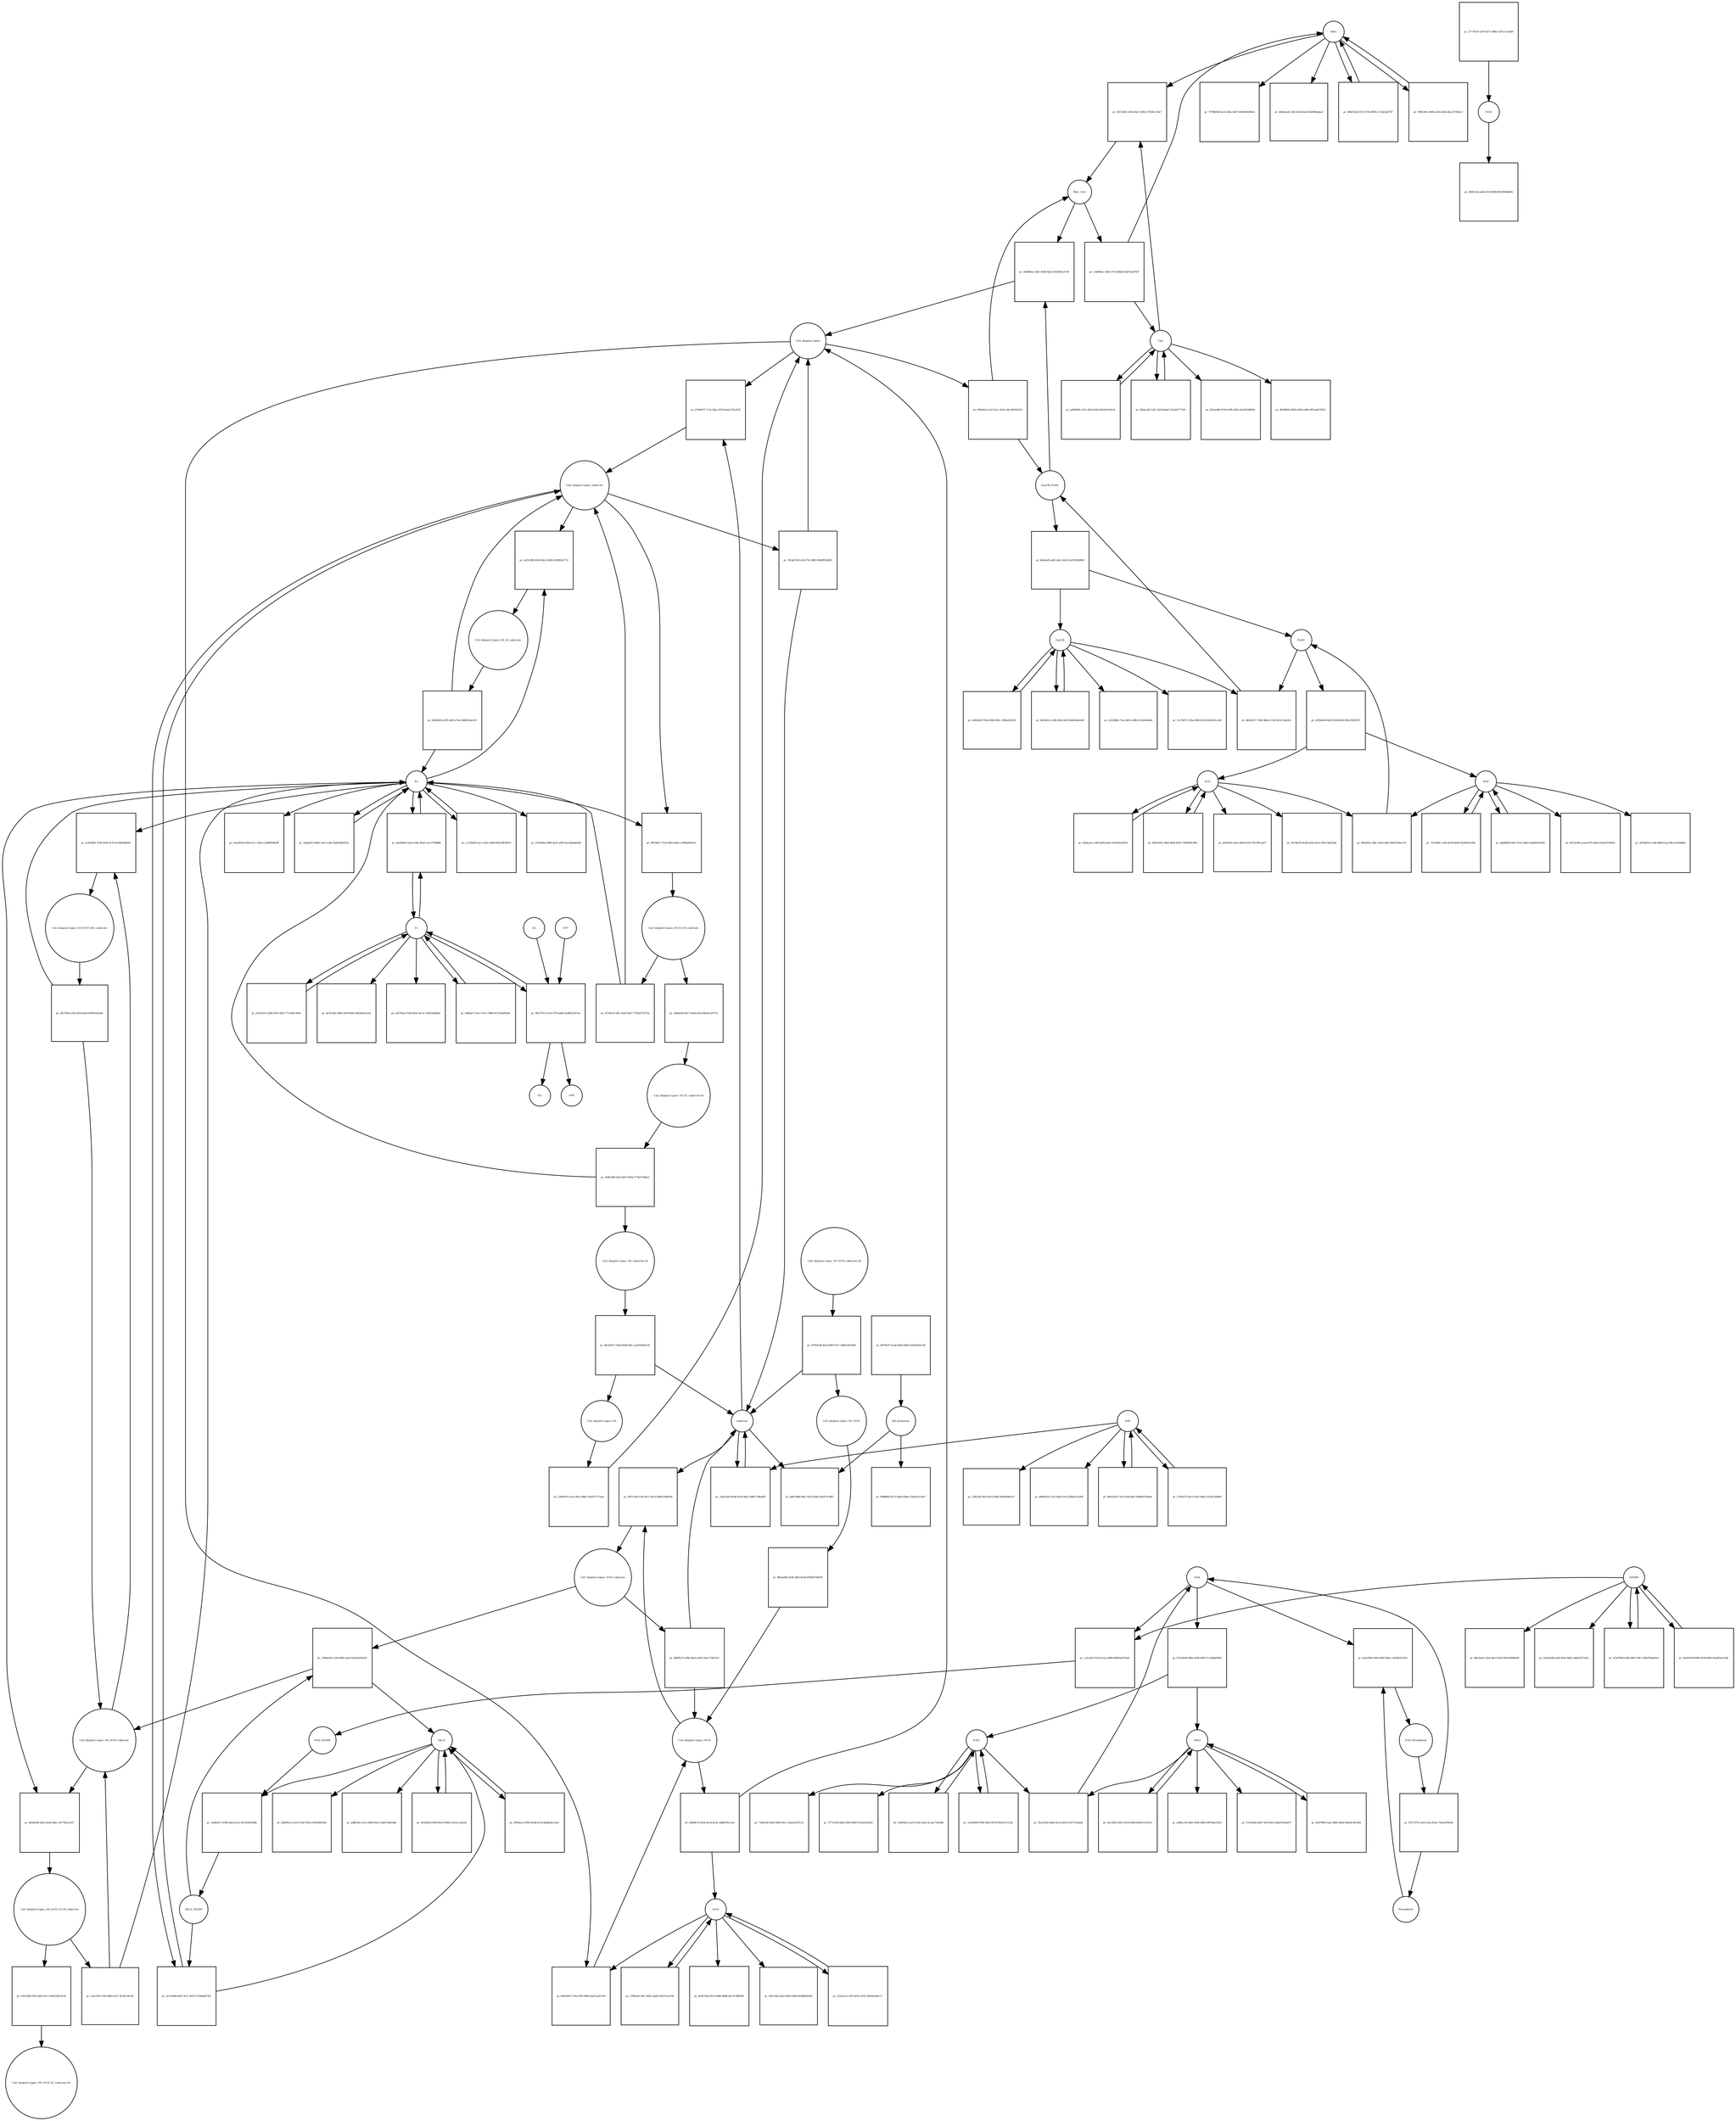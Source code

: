 strict digraph  {
Rbx1 [annotation="", bipartite=0, cls=macromolecule, fontsize=4, label=Rbx1, shape=circle];
"pr_65f15658-3430-46e1-9296-57f209c7e9e7" [annotation="", bipartite=1, cls=process, fontsize=4, label="pr_65f15658-3430-46e1-9296-57f209c7e9e7", shape=square];
Cul2 [annotation="", bipartite=0, cls=macromolecule, fontsize=4, label=Cul2, shape=circle];
Rbx1_Cul2 [annotation="", bipartite=0, cls=complex, fontsize=4, label=Rbx1_Cul2, shape=circle];
"Cul2 ubiquitin ligase_N8_Orf10_substrate" [annotation="", bipartite=0, cls=complex, fontsize=4, label="Cul2 ubiquitin ligase_N8_Orf10_substrate", shape=circle];
"pr_ec8358d2-7036-4100-9c70-6c346260b401" [annotation="", bipartite=1, cls=process, fontsize=4, label="pr_ec8358d2-7036-4100-9c70-6c346260b401", shape=square];
E2 [annotation="", bipartite=0, cls=macromolecule, fontsize=4, label=E2, shape=circle];
"Cul2 ubiquitin ligase_N8_Orf10_0E2_substrate" [annotation="", bipartite=0, cls=complex, fontsize=4, label="Cul2 ubiquitin ligase_N8_Orf10_0E2_substrate", shape=circle];
"Cul2 ubiquitin ligase_substrate" [annotation="", bipartite=0, cls=complex, fontsize=4, label="Cul2 ubiquitin ligase_substrate", shape=circle];
"pr_a433c98f-0306-46a2-8494-fe929f0e2710" [annotation="", bipartite=1, cls=process, fontsize=4, label="pr_a433c98f-0306-46a2-8494-fe929f0e2710", shape=square];
"Cul2 ubiquitin ligase_N8_E2_substrate" [annotation="", bipartite=0, cls=complex, fontsize=4, label="Cul2 ubiquitin ligase_N8_E2_substrate", shape=circle];
"Cul2 ubiquitin ligase_Orf10" [annotation="", bipartite=0, cls=complex, fontsize=4, label="Cul2 ubiquitin ligase_Orf10", shape=circle];
"pr_4fd7ca0d-1cf6-4e11-bb13-6f8d318db384" [annotation="", bipartite=1, cls=process, fontsize=4, label="pr_4fd7ca0d-1cf6-4e11-bb13-6f8d318db384", shape=square];
substrate [annotation="", bipartite=0, cls=macromolecule, fontsize=4, label=substrate, shape=circle];
"Cul2 ubiquitin ligase_Orf10_substrate" [annotation="", bipartite=0, cls=complex, fontsize=4, label="Cul2 ubiquitin ligase_Orf10_substrate", shape=circle];
"pr_3340ae00-c20d-40f6-aade-620a52d19018" [annotation="", bipartite=1, cls=process, fontsize=4, label="pr_3340ae00-c20d-40f6-aade-620a52d19018", shape=square];
Ubc12_NEDD8 [annotation="", bipartite=0, cls=complex, fontsize=4, label=Ubc12_NEDD8, shape=circle];
Ubc12 [annotation="", bipartite=0, cls=macromolecule, fontsize=4, label=Ubc12, shape=circle];
"pr_d7446037-7c5e-4bac-8183-ba6c27bcd23f" [annotation="", bipartite=1, cls=process, fontsize=4, label="pr_d7446037-7c5e-4bac-8183-ba6c27bcd23f", shape=square];
"Cul2 ubiquitin ligase" [annotation="", bipartite=0, cls=complex, fontsize=4, label="Cul2 ubiquitin ligase", shape=circle];
"pr_5ec7640d-e857-4ca7-8c91-f72dabdd73fa" [annotation="", bipartite=1, cls=process, fontsize=4, label="pr_5ec7640d-e857-4ca7-8c91-f72dabdd73fa", shape=square];
EloB [annotation="", bipartite=0, cls=macromolecule, fontsize=4, label=EloB, shape=circle];
"pr_9ffad93a-3b4c-43a4-a8b3-8502790ec474" [annotation="", bipartite=1, cls=process, fontsize=4, label="pr_9ffad93a-3b4c-43a4-a8b3-8502790ec474", shape=square];
EloC [annotation="", bipartite=0, cls=macromolecule, fontsize=4, label=EloC, shape=circle];
EloBC [annotation="", bipartite=0, cls=complex, fontsize=4, label=EloBC, shape=circle];
"pr_d8450227-7b40-4bbd-a724-2fe5c35afd1b" [annotation="", bipartite=1, cls=process, fontsize=4, label="pr_d8450227-7b40-4bbd-a724-2fe5c35afd1b", shape=square];
Zyg11B [annotation="", bipartite=0, cls=macromolecule, fontsize=4, label=Zyg11B, shape=circle];
Zyg11B_EloBC [annotation="", bipartite=0, cls=complex, fontsize=4, label=Zyg11B_EloBC, shape=circle];
"pr_de696b5c-bdf2-45d0-8ba5-d316565a3739" [annotation="", bipartite=1, cls=process, fontsize=4, label="pr_de696b5c-bdf2-45d0-8ba5-d316565a3739", shape=square];
NAE1 [annotation="", bipartite=0, cls=macromolecule, fontsize=4, label=NAE1, shape=circle];
"pr_91a2553d-ab66-45c6-af62-fc817072a8a8" [annotation="", bipartite=1, cls=process, fontsize=4, label="pr_91a2553d-ab66-45c6-af62-fc817072a8a8", shape=square];
UBA3 [annotation="", bipartite=0, cls=macromolecule, fontsize=4, label=UBA3, shape=circle];
NAE [annotation="", bipartite=0, cls=complex, fontsize=4, label=NAE, shape=circle];
"pr_ba2e294f-5481-46f4-985a-ca95db7e321b" [annotation="", bipartite=1, cls=process, fontsize=4, label="pr_ba2e294f-5481-46f4-985a-ca95db7e321b", shape=square];
Pevonedistat [annotation="", bipartite=0, cls="simple chemical", fontsize=4, label=Pevonedistat, shape=circle];
NAE_Pevonedistat [annotation="", bipartite=0, cls=complex, fontsize=4, label=NAE_Pevonedistat, shape=circle];
NEDD8 [annotation="", bipartite=0, cls=macromolecule, fontsize=4, label=NEDD8, shape=circle];
"pr_cc6ca0cf-6129-4cea-bd96-d6885dc07bdd" [annotation="", bipartite=1, cls=process, fontsize=4, label="pr_cc6ca0cf-6129-4cea-bd96-d6885dc07bdd", shape=square];
NAE_NEDD8 [annotation="", bipartite=0, cls=complex, fontsize=4, label=NAE_NEDD8, shape=circle];
"pr_b6fe9593-730a-47bf-90b6-faa012a87c09" [annotation="", bipartite=1, cls=process, fontsize=4, label="pr_b6fe9593-730a-47bf-90b6-faa012a87c09", shape=square];
Orf10 [annotation="", bipartite=0, cls=macromolecule, fontsize=4, label=Orf10, shape=circle];
"pr_5a883c97-659b-4da2-b251-85315eb61b9b" [annotation="", bipartite=1, cls=process, fontsize=4, label="pr_5a883c97-659b-4da2-b251-85315eb61b9b", shape=square];
"26S-proteasom" [annotation="", bipartite=0, cls=complex, fontsize=4, label="26S-proteasom", shape=circle];
"pr_b9888fb5-fb73-4aa8-85be-a706c9a1c8e2" [annotation="", bipartite=1, cls=process, fontsize=4, label="pr_b9888fb5-fb73-4aa8-85be-a706c9a1c8e2", shape=square];
CSN5 [annotation="", bipartite=0, cls=complex, fontsize=4, label=CSN5, shape=circle];
"pr_d469c2a4-abe6-455f-8806-8fcd00bdbf0e" [annotation="", bipartite=1, cls=process, fontsize=4, label="pr_d469c2a4-abe6-455f-8806-8fcd00bdbf0e", shape=square];
"pr_92edcdb9-6763-439f-a09a-64a30038838c" [annotation="", bipartite=1, cls=process, fontsize=4, label="pr_92edcdb9-6763-439f-a09a-64a30038838c", shape=square];
"pr_d6396665-8829-4938-ad90-965cbab79022" [annotation="", bipartite=1, cls=process, fontsize=4, label="pr_d6396665-8829-4938-ad90-965cbab79022", shape=square];
DUB [annotation="", bipartite=0, cls=macromolecule, fontsize=4, label=DUB, shape=circle];
"pr_25ff22af-9faf-4a70-8588-adf4f8981e37" [annotation="", bipartite=1, cls=process, fontsize=4, label="pr_25ff22af-9faf-4a70-8588-adf4f8981e37", shape=square];
"pr_d966fa32-c235-44af-b7ee-f2f8e5c2e260" [annotation="", bipartite=1, cls=process, fontsize=4, label="pr_d966fa32-c235-44af-b7ee-f2f8e5c2e260", shape=square];
E1 [annotation="", bipartite=0, cls=macromolecule, fontsize=4, label=E1, shape=circle];
"pr_da7fc482-3b68-4594-bb0e-df026dcdcaa9" [annotation="", bipartite=1, cls=process, fontsize=4, label="pr_da7fc482-3b68-4594-bb0e-df026dcdcaa9", shape=square];
"pr_a4576dca-f1b9-4e6a-8e7a-c2f625e6bd2d" [annotation="", bipartite=1, cls=process, fontsize=4, label="pr_a4576dca-f1b9-4e6a-8e7a-c2f625e6bd2d", shape=square];
"pr_f318204e-6890-4a5e-a950-0ac64dab63d9" [annotation="", bipartite=1, cls=process, fontsize=4, label="pr_f318204e-6890-4a5e-a950-0ac64dab63d9", shape=square];
"pr_1ea261b0-d204-47cc-941b-e1b89959859f" [annotation="", bipartite=1, cls=process, fontsize=4, label="pr_1ea261b0-d204-47cc-941b-e1b89959859f", shape=square];
"pr_8472e300-acab-437f-ab95-023a0373083e" [annotation="", bipartite=1, cls=process, fontsize=4, label="pr_8472e300-acab-437f-ab95-023a0373083e", shape=square];
"pr_6d7b8293-c34d-4989-b1ad-99c2c5658484" [annotation="", bipartite=1, cls=process, fontsize=4, label="pr_6d7b8293-c34d-4989-b1ad-99c2c5658484", shape=square];
"pr_af20819a-afea-4664-b218-70f37ffc2e07" [annotation="", bipartite=1, cls=process, fontsize=4, label="pr_af20819a-afea-4664-b218-70f37ffc2e07", shape=square];
"pr_5013ba59-8cd9-4e05-b3c2-95f1c544324d" [annotation="", bipartite=1, cls=process, fontsize=4, label="pr_5013ba59-8cd9-4e05-b3c2-95f1c544324d", shape=square];
"pr_738dc26f-df28-4068-9e1c-30a5a52d7c22" [annotation="", bipartite=1, cls=process, fontsize=4, label="pr_738dc26f-df28-4068-9e1c-30a5a52d7c22", shape=square];
"pr_37721e36-6bd1-4583-b8f9-0516a02e5bf1" [annotation="", bipartite=1, cls=process, fontsize=4, label="pr_37721e36-6bd1-4583-b8f9-0516a02e5bf1", shape=square];
"pr_dfdcba45-23e4-48c5-81e0-94015688ab9f" [annotation="", bipartite=1, cls=process, fontsize=4, label="pr_dfdcba45-23e4-48c5-81e0-94015688ab9f", shape=square];
"pr_b59ea6db-ea9f-458e-88b2-c4deef527aa9" [annotation="", bipartite=1, cls=process, fontsize=4, label="pr_b59ea6db-ea9f-458e-88b2-c4deef527aa9", shape=square];
"pr_bed572d2-95cd-449e-8666-4417e768b09f" [annotation="", bipartite=1, cls=process, fontsize=4, label="pr_bed572d2-95cd-449e-8666-4417e768b09f", shape=square];
"pr_542c3a43-9aef-4f65-b39b-0ed68f2f43f8" [annotation="", bipartite=1, cls=process, fontsize=4, label="pr_542c3a43-9aef-4f65-b39b-0ed68f2f43f8", shape=square];
"pr_7679b058-8ac4-42be-b007-b9e092d180e6" [annotation="", bipartite=1, cls=process, fontsize=4, label="pr_7679b058-8ac4-42be-b007-b9e092d180e6", shape=square];
"pr_d64eb2a9-c2df-41b4-8eef-6b200f8adeaf" [annotation="", bipartite=1, cls=process, fontsize=4, label="pr_d64eb2a9-c2df-41b4-8eef-6b200f8adeaf", shape=square];
"pr_a68b1154-ed0e-4685-88fd-3087fedc9224" [annotation="", bipartite=1, cls=process, fontsize=4, label="pr_a68b1154-ed0e-4685-88fd-3087fedc9224", shape=square];
"pr_57e39a40-a097-41f9-b61a-9bb5505a6d7f" [annotation="", bipartite=1, cls=process, fontsize=4, label="pr_57e39a40-a097-41f9-b61a-9bb5505a6d7f", shape=square];
"pr_d58945e2-a319-47a6-97be-e1f9e6fb0180" [annotation="", bipartite=1, cls=process, fontsize=4, label="pr_d58945e2-a319-47a6-97be-e1f9e6fb0180", shape=square];
"pr_adbf53b1-55ce-4083-8dce-d3b672b8cdb6" [annotation="", bipartite=1, cls=process, fontsize=4, label="pr_adbf53b1-55ce-4083-8dce-d3b672b8cdb6", shape=square];
"pr_e522d8be-71ee-4f61-a98b-231efefef64a" [annotation="", bipartite=1, cls=process, fontsize=4, label="pr_e522d8be-71ee-4f61-a98b-231efefef64a", shape=square];
"pr_13c78d75-21ba-4f68-9e2b-56e0f361ca8f" [annotation="", bipartite=1, cls=process, fontsize=4, label="pr_13c78d75-21ba-4f68-9e2b-56e0f361ca8f", shape=square];
"pr_bd67a8b8-d6fc-42f2-9189-a382f73cdf67" [annotation="", bipartite=1, cls=process, fontsize=4, label="pr_bd67a8b8-d6fc-42f2-9189-a382f73cdf67", shape=square];
"Cul2 ubiquitin ligase_N8_Orf10_E2-Ub_substrate" [annotation="", bipartite=0, cls=complex, fontsize=4, label="Cul2 ubiquitin ligase_N8_Orf10_E2-Ub_substrate", shape=circle];
"pr_c5ac5f3f-119a-4802-b1f7-3f23fa7dc52f" [annotation="", bipartite=1, cls=process, fontsize=4, label="pr_c5ac5f3f-119a-4802-b1f7-3f23fa7dc52f", shape=square];
"Cul2 ubiquitin ligase_N8_E2-Ub_substrate" [annotation="", bipartite=0, cls=complex, fontsize=4, label="Cul2 ubiquitin ligase_N8_E2-Ub_substrate", shape=circle];
"pr_63766a7f-effc-4a30-9a67-7782a07b373e" [annotation="", bipartite=1, cls=process, fontsize=4, label="pr_63766a7f-effc-4a30-9a67-7782a07b373e", shape=square];
"pr_1adc43a8-bd38-453b-9eb2-5d8e776ba469" [annotation="", bipartite=1, cls=process, fontsize=4, label="pr_1adc43a8-bd38-453b-9eb2-5d8e776ba469", shape=square];
"pr_13d694ec-3d64-47cb-b8dd-b1a67ea07037" [annotation="", bipartite=1, cls=process, fontsize=4, label="pr_13d694ec-3d64-47cb-b8dd-b1a67ea07037", shape=square];
"pr_dfe7f69e-e5ff-4256-bae6-6f39f5a6ef9e" [annotation="", bipartite=1, cls=process, fontsize=4, label="pr_dfe7f69e-e5ff-4256-bae6-6f39f5a6ef9e", shape=square];
"pr_90d2d634-e0f3-4a83-a74e-0480fc4bcd15" [annotation="", bipartite=1, cls=process, fontsize=4, label="pr_90d2d634-e0f3-4a83-a74e-0480fc4bcd15", shape=square];
"Cul2 ubiquitin ligase_N8_E2_substrate-Ub" [annotation="", bipartite=0, cls=complex, fontsize=4, label="Cul2 ubiquitin ligase_N8_E2_substrate-Ub", shape=circle];
"pr_29461df0-b1f6-4d27-8934-177fb3749dc5" [annotation="", bipartite=1, cls=process, fontsize=4, label="pr_29461df0-b1f6-4d27-8934-177fb3749dc5", shape=square];
"Cul2 ubiquitin ligase_N8_substrate-Ub" [annotation="", bipartite=0, cls=complex, fontsize=4, label="Cul2 ubiquitin ligase_N8_substrate-Ub", shape=circle];
"pr_69fedf1a-e1a5-42cc-b63c-ddc040582105" [annotation="", bipartite=1, cls=process, fontsize=4, label="pr_69fedf1a-e1a5-42cc-b63c-ddc040582105", shape=square];
"Cul2 ubiquitin ligase_N8" [annotation="", bipartite=0, cls=complex, fontsize=4, label="Cul2 ubiquitin ligase_N8", shape=circle];
"pr_234b2476-aa1e-481a-98d2-2043577c7aad" [annotation="", bipartite=1, cls=process, fontsize=4, label="pr_234b2476-aa1e-481a-98d2-2043577c7aad", shape=square];
"pr_6f4b4e76-821b-4ce8-bc3f-cdd4d79ecc62" [annotation="", bipartite=1, cls=process, fontsize=4, label="pr_6f4b4e76-821b-4ce8-bc3f-cdd4d79ecc62", shape=square];
"Cul2 ubiquitin ligase_N8_Orf10" [annotation="", bipartite=0, cls=complex, fontsize=4, label="Cul2 ubiquitin ligase_N8_Orf10", shape=circle];
"pr_866ee84b-263b-4f85-be58-09382d760d7b" [annotation="", bipartite=1, cls=process, fontsize=4, label="pr_866ee84b-263b-4f85-be58-09382d760d7b", shape=square];
"pr_0db94272-efb6-4bed-ad93-24ee719632a9" [annotation="", bipartite=1, cls=process, fontsize=4, label="pr_0db94272-efb6-4bed-ad93-24ee719632a9", shape=square];
"Cul2 ubiquitin ligase_N8_Orf10_substrate-Ub" [annotation="", bipartite=0, cls=complex, fontsize=4, label="Cul2 ubiquitin ligase_N8_Orf10_substrate-Ub", shape=circle];
"pr_87052e36-85cd-4ff9-9317-5989c20f1d69" [annotation="", bipartite=1, cls=process, fontsize=4, label="pr_87052e36-85cd-4ff9-9317-5989c20f1d69", shape=square];
"pr_391de749-fcd4-479c-8865-f84d09f3a853" [annotation="", bipartite=1, cls=process, fontsize=4, label="pr_391de749-fcd4-479c-8865-f84d09f3a853", shape=square];
"pr_6bcb3473-7ba8-458b-bf5c-aa2d70e45c30" [annotation="", bipartite=1, cls=process, fontsize=4, label="pr_6bcb3473-7ba8-458b-bf5c-aa2d70e45c30", shape=square];
"pr_a5f9e600-0de9-4298-b828-d5fa74920767" [annotation="", bipartite=1, cls=process, fontsize=4, label="pr_a5f9e600-0de9-4298-b828-d5fa74920767", shape=square];
"pr_bfde4eff-ed45-4dc1-bb14-6a1941968f40" [annotation="", bipartite=1, cls=process, fontsize=4, label="pr_bfde4eff-ed45-4dc1-bb14-6a1941968f40", shape=square];
"pr_97eb30a8-984e-4568-800f-1ccab86e0fb2" [annotation="", bipartite=1, cls=process, fontsize=4, label="pr_97eb30a8-984e-4568-800f-1ccab86e0fb2", shape=square];
"pr_f2973376-ce54-41aa-8c6e-758aa5f9402f" [annotation="", bipartite=1, cls=process, fontsize=4, label="pr_f2973376-ce54-41aa-8c6e-758aa5f9402f", shape=square];
"pr_d67051f7-bca6-4da9-b69f-5e9b1d02e138" [annotation="", bipartite=1, cls=process, fontsize=4, label="pr_d67051f7-bca6-4da9-b69f-5e9b1d02e138", shape=square];
"pr_2777d579-1b70-4571-886a-52f7ce7aa6f9" [annotation="", bipartite=1, cls=process, fontsize=4, label="pr_2777d579-1b70-4571-886a-52f7ce7aa6f9", shape=square];
"pr_adf30b0b-143c-42b9-b5b0-f8a50c816e1b" [annotation="", bipartite=1, cls=process, fontsize=4, label="pr_adf30b0b-143c-42b9-b5b0-f8a50c816e1b", shape=square];
"pr_f60e2d1d-731f-4c68-b8e5-68962d76da0a" [annotation="", bipartite=1, cls=process, fontsize=4, label="pr_f60e2d1d-731f-4c68-b8e5-68962d76da0a", shape=square];
"pr_0496ae73-fec7-42c1-9844-9271b5665d9c" [annotation="", bipartite=1, cls=process, fontsize=4, label="pr_0496ae73-fec7-42c1-9844-9271b5665d9c", shape=square];
"pr_1bba4013-6461-4ea7-a39e-9ad19d0e01fa" [annotation="", bipartite=1, cls=process, fontsize=4, label="pr_1bba4013-6461-4ea7-a39e-9ad19d0e01fa", shape=square];
"pr_75154fd1-ce6d-4c04-b6d8-02260e5fa39e" [annotation="", bipartite=1, cls=process, fontsize=4, label="pr_75154fd1-ce6d-4c04-b6d8-02260e5fa39e", shape=square];
"pr_926ba1ac-a5f9-4ef8-ba2d-7a9c901e4b74" [annotation="", bipartite=1, cls=process, fontsize=4, label="pr_926ba1ac-a5f9-4ef8-ba2d-7a9c901e4b74", shape=square];
"pr_35d02b22-aa02-423e-ba02-bc2ea71de6b6" [annotation="", bipartite=1, cls=process, fontsize=4, label="pr_35d02b22-aa02-423e-ba02-bc2ea71de6b6", shape=square];
"pr_b7e87066-638e-4bb7-98c1-89a979da02ee" [annotation="", bipartite=1, cls=process, fontsize=4, label="pr_b7e87066-638e-4bb7-98c1-89a979da02ee", shape=square];
"pr_22a25ce2-c4f7-4521-a970-3bd5dcb63c17" [annotation="", bipartite=1, cls=process, fontsize=4, label="pr_22a25ce2-c4f7-4521-a970-3bd5dcb63c17", shape=square];
"pr_000d7ad5-6153-4743-8934-2c7ad33af787" [annotation="", bipartite=1, cls=process, fontsize=4, label="pr_000d7ad5-6153-4743-8934-2c7ad33af787", shape=square];
"pr_b5d7960f-1da2-4681-846d-06e62c40c903" [annotation="", bipartite=1, cls=process, fontsize=4, label="pr_b5d7960f-1da2-4681-846d-06e62c40c903", shape=square];
"pr_6022b5e9-0693-4e19-9609-a33e2c1eb33a" [annotation="", bipartite=1, cls=process, fontsize=4, label="pr_6022b5e9-0693-4e19-9609-a33e2c1eb33a", shape=square];
"pr_e0405d2f-78a9-4580-983c-cf8faaf5d019" [annotation="", bipartite=1, cls=process, fontsize=4, label="pr_e0405d2f-78a9-4580-983c-cf8faaf5d019", shape=square];
"pr_80dacdd2-53e7-4a5d-bebd-125a46777291" [annotation="", bipartite=1, cls=process, fontsize=4, label="pr_80dacdd2-53e7-4a5d-bebd-125a46777291", shape=square];
"pr_5785ef72-b3c5-4a42-9dfe-5313fc20b408" [annotation="", bipartite=1, cls=process, fontsize=4, label="pr_5785ef72-b3c5-4a42-9dfe-5313fc20b408", shape=square];
"pr_a2c93233-1b98-497e-9052-77ccfb41409c" [annotation="", bipartite=1, cls=process, fontsize=4, label="pr_a2c93233-1b98-497e-9052-77ccfb41409c", shape=square];
"pr_c111bd28-2ecc-43a1-b489-f58318836870" [annotation="", bipartite=1, cls=process, fontsize=4, label="pr_c111bd28-2ecc-43a1-b489-f58318836870", shape=square];
"pr_abdb8d0f-9a07-421e-9bad-a4d260c818f2" [annotation="", bipartite=1, cls=process, fontsize=4, label="pr_abdb8d0f-9a07-421e-9bad-a4d260c818f2", shape=square];
"pr_d0d7e650-3602-4006-8433-7993690139fc" [annotation="", bipartite=1, cls=process, fontsize=4, label="pr_d0d7e650-3602-4006-8433-7993690139fc", shape=square];
"pr_118a9894-9594-4d30-b97b-f5b3d731135a" [annotation="", bipartite=1, cls=process, fontsize=4, label="pr_118a9894-9594-4d30-b97b-f5b3d731135a", shape=square];
"pr_26541858-9995-4f36-8d86-9ca8016a12da" [annotation="", bipartite=1, cls=process, fontsize=4, label="pr_26541858-9995-4f36-8d86-9ca8016a12da", shape=square];
"pr_e708aafe-f0fc-4681-a6a8-a261f7e2e554" [annotation="", bipartite=1, cls=process, fontsize=4, label="pr_e708aafe-f0fc-4681-a6a8-a261f7e2e554", shape=square];
"pr_099fc89c-4680-423b-b244-dfec2579e6c3" [annotation="", bipartite=1, cls=process, fontsize=4, label="pr_099fc89c-4680-423b-b244-dfec2579e6c3", shape=square];
"pr_bfc1d93f-2635-42e9-828b-d904c1a591e5" [annotation="", bipartite=1, cls=process, fontsize=4, label="pr_bfc1d93f-2635-42e9-828b-d904c1a591e5", shape=square];
"pr_6940aeca-f992-4e9d-bc53-8badb26c19a1" [annotation="", bipartite=1, cls=process, fontsize=4, label="pr_6940aeca-f992-4e9d-bc53-8badb26c19a1", shape=square];
"pr_9af2845c-a394-45ba-b42f-66df3ede645f" [annotation="", bipartite=1, cls=process, fontsize=4, label="pr_9af2845c-a394-45ba-b42f-66df3ede645f", shape=square];
"pr_06127012-91e5-47f9-ab6b-6a4f852207ae" [annotation="", bipartite=1, cls=process, fontsize=4, label="pr_06127012-91e5-47f9-ab6b-6a4f852207ae", shape=square];
Ub [annotation="", bipartite=0, cls="simple chemical", fontsize=4, label=Ub, shape=circle];
ATP [annotation="", bipartite=0, cls="simple chemical", fontsize=4, label=ATP, shape=circle];
AMP [annotation="", bipartite=0, cls="simple chemical", fontsize=4, label=AMP, shape=circle];
PPi [annotation="", bipartite=0, cls="simple chemical", fontsize=4, label=PPi, shape=circle];
"pr_adc004e9-2aa6-434e-9b3d-cace77f9d8f6" [annotation="", bipartite=1, cls=process, fontsize=4, label="pr_adc004e9-2aa6-434e-9b3d-cace77f9d8f6", shape=square];
"pr_deb42ef4-0b2e-42e0-b4bc-24c75bcac027" [annotation="", bipartite=1, cls=process, fontsize=4, label="pr_deb42ef4-0b2e-42e0-b4bc-24c75bcac027", shape=square];
"pr_9f01b9e7-37a5-4002-8e81-a79b8a90d1e5" [annotation="", bipartite=1, cls=process, fontsize=4, label="pr_9f01b9e7-37a5-4002-8e81-a79b8a90d1e5", shape=square];
"pr_20fdaa9f-b917-4394-afc8-04b32ca9715c" [annotation="", bipartite=1, cls=process, fontsize=4, label="pr_20fdaa9f-b917-4394-afc8-04b32ca9715c", shape=square];
"pr_035e3d42-fd1f-4a9e-b2c1-00d723bc47a4" [annotation="", bipartite=1, cls=process, fontsize=4, label="pr_035e3d42-fd1f-4a9e-b2c1-00d723bc47a4", shape=square];
"Cul2 ubiquitin ligase_N8_Orf10_E2_substrate-Ub" [annotation="", bipartite=0, cls=complex, fontsize=4, label="Cul2 ubiquitin ligase_N8_Orf10_E2_substrate-Ub", shape=circle];
Rbx1 -> "pr_65f15658-3430-46e1-9296-57f209c7e9e7"  [annotation="", interaction_type=consumption];
Rbx1 -> "pr_7679b058-8ac4-42be-b007-b9e092d180e6"  [annotation="", interaction_type=consumption];
Rbx1 -> "pr_d64eb2a9-c2df-41b4-8eef-6b200f8adeaf"  [annotation="", interaction_type=consumption];
Rbx1 -> "pr_000d7ad5-6153-4743-8934-2c7ad33af787"  [annotation="", interaction_type=consumption];
Rbx1 -> "pr_099fc89c-4680-423b-b244-dfec2579e6c3"  [annotation="", interaction_type=consumption];
"pr_65f15658-3430-46e1-9296-57f209c7e9e7" -> Rbx1_Cul2  [annotation="", interaction_type=production];
Cul2 -> "pr_65f15658-3430-46e1-9296-57f209c7e9e7"  [annotation="", interaction_type=consumption];
Cul2 -> "pr_92edcdb9-6763-439f-a09a-64a30038838c"  [annotation="", interaction_type=consumption];
Cul2 -> "pr_d6396665-8829-4938-ad90-965cbab79022"  [annotation="", interaction_type=consumption];
Cul2 -> "pr_adf30b0b-143c-42b9-b5b0-f8a50c816e1b"  [annotation="", interaction_type=consumption];
Cul2 -> "pr_80dacdd2-53e7-4a5d-bebd-125a46777291"  [annotation="", interaction_type=consumption];
Rbx1_Cul2 -> "pr_de696b5c-bdf2-45d0-8ba5-d316565a3739"  [annotation="", interaction_type=consumption];
Rbx1_Cul2 -> "pr_13d694ec-3d64-47cb-b8dd-b1a67ea07037"  [annotation="", interaction_type=consumption];
"Cul2 ubiquitin ligase_N8_Orf10_substrate" -> "pr_ec8358d2-7036-4100-9c70-6c346260b401"  [annotation="", interaction_type=consumption];
"Cul2 ubiquitin ligase_N8_Orf10_substrate" -> "pr_deb42ef4-0b2e-42e0-b4bc-24c75bcac027"  [annotation="", interaction_type=consumption];
"pr_ec8358d2-7036-4100-9c70-6c346260b401" -> "Cul2 ubiquitin ligase_N8_Orf10_0E2_substrate"  [annotation="", interaction_type=production];
E2 -> "pr_ec8358d2-7036-4100-9c70-6c346260b401"  [annotation="", interaction_type=consumption];
E2 -> "pr_a433c98f-0306-46a2-8494-fe929f0e2710"  [annotation="", interaction_type=consumption];
E2 -> "pr_f318204e-6890-4a5e-a950-0ac64dab63d9"  [annotation="", interaction_type=consumption];
E2 -> "pr_1ea261b0-d204-47cc-941b-e1b89959859f"  [annotation="", interaction_type=consumption];
E2 -> "pr_1bba4013-6461-4ea7-a39e-9ad19d0e01fa"  [annotation="", interaction_type=consumption];
E2 -> "pr_c111bd28-2ecc-43a1-b489-f58318836870"  [annotation="", interaction_type=consumption];
E2 -> "pr_adc004e9-2aa6-434e-9b3d-cace77f9d8f6"  [annotation="", interaction_type=consumption];
E2 -> "pr_deb42ef4-0b2e-42e0-b4bc-24c75bcac027"  [annotation="", interaction_type=consumption];
E2 -> "pr_9f01b9e7-37a5-4002-8e81-a79b8a90d1e5"  [annotation="", interaction_type=consumption];
"Cul2 ubiquitin ligase_N8_Orf10_0E2_substrate" -> "pr_dfe7f69e-e5ff-4256-bae6-6f39f5a6ef9e"  [annotation="", interaction_type=consumption];
"Cul2 ubiquitin ligase_substrate" -> "pr_a433c98f-0306-46a2-8494-fe929f0e2710"  [annotation="", interaction_type=consumption];
"Cul2 ubiquitin ligase_substrate" -> "pr_5ec7640d-e857-4ca7-8c91-f72dabdd73fa"  [annotation="", interaction_type=consumption];
"Cul2 ubiquitin ligase_substrate" -> "pr_391de749-fcd4-479c-8865-f84d09f3a853"  [annotation="", interaction_type=consumption];
"Cul2 ubiquitin ligase_substrate" -> "pr_9f01b9e7-37a5-4002-8e81-a79b8a90d1e5"  [annotation="", interaction_type=consumption];
"pr_a433c98f-0306-46a2-8494-fe929f0e2710" -> "Cul2 ubiquitin ligase_N8_E2_substrate"  [annotation="", interaction_type=production];
"Cul2 ubiquitin ligase_N8_E2_substrate" -> "pr_90d2d634-e0f3-4a83-a74e-0480fc4bcd15"  [annotation="", interaction_type=consumption];
"Cul2 ubiquitin ligase_Orf10" -> "pr_4fd7ca0d-1cf6-4e11-bb13-6f8d318db384"  [annotation="", interaction_type=consumption];
"Cul2 ubiquitin ligase_Orf10" -> "pr_6f4b4e76-821b-4ce8-bc3f-cdd4d79ecc62"  [annotation="", interaction_type=consumption];
"pr_4fd7ca0d-1cf6-4e11-bb13-6f8d318db384" -> "Cul2 ubiquitin ligase_Orf10_substrate"  [annotation="", interaction_type=production];
substrate -> "pr_4fd7ca0d-1cf6-4e11-bb13-6f8d318db384"  [annotation="", interaction_type=consumption];
substrate -> "pr_d7446037-7c5e-4bac-8183-ba6c27bcd23f"  [annotation="", interaction_type=consumption];
substrate -> "pr_bd67a8b8-d6fc-42f2-9189-a382f73cdf67"  [annotation="", interaction_type=consumption];
substrate -> "pr_1adc43a8-bd38-453b-9eb2-5d8e776ba469"  [annotation="", interaction_type=consumption];
"Cul2 ubiquitin ligase_Orf10_substrate" -> "pr_3340ae00-c20d-40f6-aade-620a52d19018"  [annotation="", interaction_type=consumption];
"Cul2 ubiquitin ligase_Orf10_substrate" -> "pr_0db94272-efb6-4bed-ad93-24ee719632a9"  [annotation="", interaction_type=consumption];
"pr_3340ae00-c20d-40f6-aade-620a52d19018" -> "Cul2 ubiquitin ligase_N8_Orf10_substrate"  [annotation="", interaction_type=production];
"pr_3340ae00-c20d-40f6-aade-620a52d19018" -> Ubc12  [annotation="", interaction_type=production];
Ubc12_NEDD8 -> "pr_3340ae00-c20d-40f6-aade-620a52d19018"  [annotation="", interaction_type=consumption];
Ubc12_NEDD8 -> "pr_5ec7640d-e857-4ca7-8c91-f72dabdd73fa"  [annotation="", interaction_type=consumption];
Ubc12 -> "pr_5a883c97-659b-4da2-b251-85315eb61b9b"  [annotation="", interaction_type=consumption];
Ubc12 -> "pr_d58945e2-a319-47a6-97be-e1f9e6fb0180"  [annotation="", interaction_type=consumption];
Ubc12 -> "pr_adbf53b1-55ce-4083-8dce-d3b672b8cdb6"  [annotation="", interaction_type=consumption];
Ubc12 -> "pr_6022b5e9-0693-4e19-9609-a33e2c1eb33a"  [annotation="", interaction_type=consumption];
Ubc12 -> "pr_6940aeca-f992-4e9d-bc53-8badb26c19a1"  [annotation="", interaction_type=consumption];
"pr_d7446037-7c5e-4bac-8183-ba6c27bcd23f" -> "Cul2 ubiquitin ligase_substrate"  [annotation="", interaction_type=production];
"Cul2 ubiquitin ligase" -> "pr_d7446037-7c5e-4bac-8183-ba6c27bcd23f"  [annotation="", interaction_type=consumption];
"Cul2 ubiquitin ligase" -> "pr_b6fe9593-730a-47bf-90b6-faa012a87c09"  [annotation="", interaction_type=consumption];
"Cul2 ubiquitin ligase" -> "pr_69fedf1a-e1a5-42cc-b63c-ddc040582105"  [annotation="", interaction_type=consumption];
"pr_5ec7640d-e857-4ca7-8c91-f72dabdd73fa" -> "Cul2 ubiquitin ligase_substrate"  [annotation="", interaction_type=production];
"pr_5ec7640d-e857-4ca7-8c91-f72dabdd73fa" -> Ubc12  [annotation="", interaction_type=production];
EloB -> "pr_9ffad93a-3b4c-43a4-a8b3-8502790ec474"  [annotation="", interaction_type=consumption];
EloB -> "pr_8472e300-acab-437f-ab95-023a0373083e"  [annotation="", interaction_type=consumption];
EloB -> "pr_6d7b8293-c34d-4989-b1ad-99c2c5658484"  [annotation="", interaction_type=consumption];
EloB -> "pr_75154fd1-ce6d-4c04-b6d8-02260e5fa39e"  [annotation="", interaction_type=consumption];
EloB -> "pr_abdb8d0f-9a07-421e-9bad-a4d260c818f2"  [annotation="", interaction_type=consumption];
"pr_9ffad93a-3b4c-43a4-a8b3-8502790ec474" -> EloBC  [annotation="", interaction_type=production];
EloC -> "pr_9ffad93a-3b4c-43a4-a8b3-8502790ec474"  [annotation="", interaction_type=consumption];
EloC -> "pr_af20819a-afea-4664-b218-70f37ffc2e07"  [annotation="", interaction_type=consumption];
EloC -> "pr_5013ba59-8cd9-4e05-b3c2-95f1c544324d"  [annotation="", interaction_type=consumption];
EloC -> "pr_926ba1ac-a5f9-4ef8-ba2d-7a9c901e4b74"  [annotation="", interaction_type=consumption];
EloC -> "pr_d0d7e650-3602-4006-8433-7993690139fc"  [annotation="", interaction_type=consumption];
EloBC -> "pr_d8450227-7b40-4bbd-a724-2fe5c35afd1b"  [annotation="", interaction_type=consumption];
EloBC -> "pr_a5f9e600-0de9-4298-b828-d5fa74920767"  [annotation="", interaction_type=consumption];
"pr_d8450227-7b40-4bbd-a724-2fe5c35afd1b" -> Zyg11B_EloBC  [annotation="", interaction_type=production];
Zyg11B -> "pr_d8450227-7b40-4bbd-a724-2fe5c35afd1b"  [annotation="", interaction_type=consumption];
Zyg11B -> "pr_e522d8be-71ee-4f61-a98b-231efefef64a"  [annotation="", interaction_type=consumption];
Zyg11B -> "pr_13c78d75-21ba-4f68-9e2b-56e0f361ca8f"  [annotation="", interaction_type=consumption];
Zyg11B -> "pr_e0405d2f-78a9-4580-983c-cf8faaf5d019"  [annotation="", interaction_type=consumption];
Zyg11B -> "pr_9af2845c-a394-45ba-b42f-66df3ede645f"  [annotation="", interaction_type=consumption];
Zyg11B_EloBC -> "pr_de696b5c-bdf2-45d0-8ba5-d316565a3739"  [annotation="", interaction_type=consumption];
Zyg11B_EloBC -> "pr_bfde4eff-ed45-4dc1-bb14-6a1941968f40"  [annotation="", interaction_type=consumption];
"pr_de696b5c-bdf2-45d0-8ba5-d316565a3739" -> "Cul2 ubiquitin ligase"  [annotation="", interaction_type=production];
NAE1 -> "pr_91a2553d-ab66-45c6-af62-fc817072a8a8"  [annotation="", interaction_type=consumption];
NAE1 -> "pr_738dc26f-df28-4068-9e1c-30a5a52d7c22"  [annotation="", interaction_type=consumption];
NAE1 -> "pr_37721e36-6bd1-4583-b8f9-0516a02e5bf1"  [annotation="", interaction_type=consumption];
NAE1 -> "pr_35d02b22-aa02-423e-ba02-bc2ea71de6b6"  [annotation="", interaction_type=consumption];
NAE1 -> "pr_118a9894-9594-4d30-b97b-f5b3d731135a"  [annotation="", interaction_type=consumption];
"pr_91a2553d-ab66-45c6-af62-fc817072a8a8" -> NAE  [annotation="", interaction_type=production];
UBA3 -> "pr_91a2553d-ab66-45c6-af62-fc817072a8a8"  [annotation="", interaction_type=consumption];
UBA3 -> "pr_a68b1154-ed0e-4685-88fd-3087fedc9224"  [annotation="", interaction_type=consumption];
UBA3 -> "pr_57e39a40-a097-41f9-b61a-9bb5505a6d7f"  [annotation="", interaction_type=consumption];
UBA3 -> "pr_b5d7960f-1da2-4681-846d-06e62c40c903"  [annotation="", interaction_type=consumption];
UBA3 -> "pr_bfc1d93f-2635-42e9-828b-d904c1a591e5"  [annotation="", interaction_type=consumption];
NAE -> "pr_ba2e294f-5481-46f4-985a-ca95db7e321b"  [annotation="", interaction_type=consumption];
NAE -> "pr_cc6ca0cf-6129-4cea-bd96-d6885dc07bdd"  [annotation="", interaction_type=consumption];
NAE -> "pr_97eb30a8-984e-4568-800f-1ccab86e0fb2"  [annotation="", interaction_type=consumption];
"pr_ba2e294f-5481-46f4-985a-ca95db7e321b" -> NAE_Pevonedistat  [annotation="", interaction_type=production];
Pevonedistat -> "pr_ba2e294f-5481-46f4-985a-ca95db7e321b"  [annotation="", interaction_type=consumption];
NAE_Pevonedistat -> "pr_f2973376-ce54-41aa-8c6e-758aa5f9402f"  [annotation="", interaction_type=consumption];
NEDD8 -> "pr_cc6ca0cf-6129-4cea-bd96-d6885dc07bdd"  [annotation="", interaction_type=consumption];
NEDD8 -> "pr_dfdcba45-23e4-48c5-81e0-94015688ab9f"  [annotation="", interaction_type=consumption];
NEDD8 -> "pr_b59ea6db-ea9f-458e-88b2-c4deef527aa9"  [annotation="", interaction_type=consumption];
NEDD8 -> "pr_b7e87066-638e-4bb7-98c1-89a979da02ee"  [annotation="", interaction_type=consumption];
NEDD8 -> "pr_26541858-9995-4f36-8d86-9ca8016a12da"  [annotation="", interaction_type=consumption];
"pr_cc6ca0cf-6129-4cea-bd96-d6885dc07bdd" -> NAE_NEDD8  [annotation="", interaction_type=production];
NAE_NEDD8 -> "pr_5a883c97-659b-4da2-b251-85315eb61b9b"  [annotation="", interaction_type=consumption];
"pr_b6fe9593-730a-47bf-90b6-faa012a87c09" -> "Cul2 ubiquitin ligase_Orf10"  [annotation="", interaction_type=production];
Orf10 -> "pr_b6fe9593-730a-47bf-90b6-faa012a87c09"  [annotation="", interaction_type=consumption];
Orf10 -> "pr_bed572d2-95cd-449e-8666-4417e768b09f"  [annotation="", interaction_type=consumption];
Orf10 -> "pr_542c3a43-9aef-4f65-b39b-0ed68f2f43f8"  [annotation="", interaction_type=consumption];
Orf10 -> "pr_22a25ce2-c4f7-4521-a970-3bd5dcb63c17"  [annotation="", interaction_type=consumption];
Orf10 -> "pr_e708aafe-f0fc-4681-a6a8-a261f7e2e554"  [annotation="", interaction_type=consumption];
"pr_5a883c97-659b-4da2-b251-85315eb61b9b" -> Ubc12_NEDD8  [annotation="", interaction_type=production];
"26S-proteasom" -> "pr_b9888fb5-fb73-4aa8-85be-a706c9a1c8e2"  [annotation="", interaction_type=consumption];
"26S-proteasom" -> "pr_bd67a8b8-d6fc-42f2-9189-a382f73cdf67"  [annotation="", interaction_type=catalysis];
CSN5 -> "pr_d469c2a4-abe6-455f-8806-8fcd00bdbf0e"  [annotation="", interaction_type=consumption];
DUB -> "pr_25ff22af-9faf-4a70-8588-adf4f8981e37"  [annotation="", interaction_type=consumption];
DUB -> "pr_d966fa32-c235-44af-b7ee-f2f8e5c2e260"  [annotation="", interaction_type=consumption];
DUB -> "pr_1adc43a8-bd38-453b-9eb2-5d8e776ba469"  [annotation="", interaction_type=catalysis];
DUB -> "pr_f60e2d1d-731f-4c68-b8e5-68962d76da0a"  [annotation="", interaction_type=consumption];
DUB -> "pr_5785ef72-b3c5-4a42-9dfe-5313fc20b408"  [annotation="", interaction_type=consumption];
E1 -> "pr_da7fc482-3b68-4594-bb0e-df026dcdcaa9"  [annotation="", interaction_type=consumption];
E1 -> "pr_a4576dca-f1b9-4e6a-8e7a-c2f625e6bd2d"  [annotation="", interaction_type=consumption];
E1 -> "pr_0496ae73-fec7-42c1-9844-9271b5665d9c"  [annotation="", interaction_type=consumption];
E1 -> "pr_a2c93233-1b98-497e-9052-77ccfb41409c"  [annotation="", interaction_type=consumption];
E1 -> "pr_06127012-91e5-47f9-ab6b-6a4f852207ae"  [annotation="", interaction_type=consumption];
E1 -> "pr_adc004e9-2aa6-434e-9b3d-cace77f9d8f6"  [annotation="", interaction_type=consumption];
"Cul2 ubiquitin ligase_N8_Orf10_E2-Ub_substrate" -> "pr_c5ac5f3f-119a-4802-b1f7-3f23fa7dc52f"  [annotation="", interaction_type=consumption];
"Cul2 ubiquitin ligase_N8_Orf10_E2-Ub_substrate" -> "pr_035e3d42-fd1f-4a9e-b2c1-00d723bc47a4"  [annotation="", interaction_type=consumption];
"pr_c5ac5f3f-119a-4802-b1f7-3f23fa7dc52f" -> "Cul2 ubiquitin ligase_N8_Orf10_substrate"  [annotation="", interaction_type=production];
"pr_c5ac5f3f-119a-4802-b1f7-3f23fa7dc52f" -> E2  [annotation="", interaction_type=production];
"Cul2 ubiquitin ligase_N8_E2-Ub_substrate" -> "pr_63766a7f-effc-4a30-9a67-7782a07b373e"  [annotation="", interaction_type=consumption];
"Cul2 ubiquitin ligase_N8_E2-Ub_substrate" -> "pr_20fdaa9f-b917-4394-afc8-04b32ca9715c"  [annotation="", interaction_type=consumption];
"pr_63766a7f-effc-4a30-9a67-7782a07b373e" -> "Cul2 ubiquitin ligase_substrate"  [annotation="", interaction_type=production];
"pr_63766a7f-effc-4a30-9a67-7782a07b373e" -> E2  [annotation="", interaction_type=production];
"pr_1adc43a8-bd38-453b-9eb2-5d8e776ba469" -> substrate  [annotation="", interaction_type=production];
"pr_13d694ec-3d64-47cb-b8dd-b1a67ea07037" -> Cul2  [annotation="", interaction_type=production];
"pr_13d694ec-3d64-47cb-b8dd-b1a67ea07037" -> Rbx1  [annotation="", interaction_type=production];
"pr_dfe7f69e-e5ff-4256-bae6-6f39f5a6ef9e" -> "Cul2 ubiquitin ligase_N8_Orf10_substrate"  [annotation="", interaction_type=production];
"pr_dfe7f69e-e5ff-4256-bae6-6f39f5a6ef9e" -> E2  [annotation="", interaction_type=production];
"pr_90d2d634-e0f3-4a83-a74e-0480fc4bcd15" -> E2  [annotation="", interaction_type=production];
"pr_90d2d634-e0f3-4a83-a74e-0480fc4bcd15" -> "Cul2 ubiquitin ligase_substrate"  [annotation="", interaction_type=production];
"Cul2 ubiquitin ligase_N8_E2_substrate-Ub" -> "pr_29461df0-b1f6-4d27-8934-177fb3749dc5"  [annotation="", interaction_type=consumption];
"pr_29461df0-b1f6-4d27-8934-177fb3749dc5" -> "Cul2 ubiquitin ligase_N8_substrate-Ub"  [annotation="", interaction_type=production];
"pr_29461df0-b1f6-4d27-8934-177fb3749dc5" -> E2  [annotation="", interaction_type=production];
"Cul2 ubiquitin ligase_N8_substrate-Ub" -> "pr_6bcb3473-7ba8-458b-bf5c-aa2d70e45c30"  [annotation="", interaction_type=consumption];
"pr_69fedf1a-e1a5-42cc-b63c-ddc040582105" -> Rbx1_Cul2  [annotation="", interaction_type=production];
"pr_69fedf1a-e1a5-42cc-b63c-ddc040582105" -> Zyg11B_EloBC  [annotation="", interaction_type=production];
"Cul2 ubiquitin ligase_N8" -> "pr_234b2476-aa1e-481a-98d2-2043577c7aad"  [annotation="", interaction_type=consumption];
"pr_234b2476-aa1e-481a-98d2-2043577c7aad" -> "Cul2 ubiquitin ligase"  [annotation="", interaction_type=production];
"pr_6f4b4e76-821b-4ce8-bc3f-cdd4d79ecc62" -> Orf10  [annotation="", interaction_type=production];
"pr_6f4b4e76-821b-4ce8-bc3f-cdd4d79ecc62" -> "Cul2 ubiquitin ligase"  [annotation="", interaction_type=production];
"Cul2 ubiquitin ligase_N8_Orf10" -> "pr_866ee84b-263b-4f85-be58-09382d760d7b"  [annotation="", interaction_type=consumption];
"pr_866ee84b-263b-4f85-be58-09382d760d7b" -> "Cul2 ubiquitin ligase_Orf10"  [annotation="", interaction_type=production];
"pr_0db94272-efb6-4bed-ad93-24ee719632a9" -> "Cul2 ubiquitin ligase_Orf10"  [annotation="", interaction_type=production];
"pr_0db94272-efb6-4bed-ad93-24ee719632a9" -> substrate  [annotation="", interaction_type=production];
"Cul2 ubiquitin ligase_N8_Orf10_substrate-Ub" -> "pr_87052e36-85cd-4ff9-9317-5989c20f1d69"  [annotation="", interaction_type=consumption];
"pr_87052e36-85cd-4ff9-9317-5989c20f1d69" -> "Cul2 ubiquitin ligase_N8_Orf10"  [annotation="", interaction_type=production];
"pr_87052e36-85cd-4ff9-9317-5989c20f1d69" -> substrate  [annotation="", interaction_type=production];
"pr_391de749-fcd4-479c-8865-f84d09f3a853" -> "Cul2 ubiquitin ligase"  [annotation="", interaction_type=production];
"pr_391de749-fcd4-479c-8865-f84d09f3a853" -> substrate  [annotation="", interaction_type=production];
"pr_6bcb3473-7ba8-458b-bf5c-aa2d70e45c30" -> "Cul2 ubiquitin ligase_N8"  [annotation="", interaction_type=production];
"pr_6bcb3473-7ba8-458b-bf5c-aa2d70e45c30" -> substrate  [annotation="", interaction_type=production];
"pr_a5f9e600-0de9-4298-b828-d5fa74920767" -> EloB  [annotation="", interaction_type=production];
"pr_a5f9e600-0de9-4298-b828-d5fa74920767" -> EloC  [annotation="", interaction_type=production];
"pr_bfde4eff-ed45-4dc1-bb14-6a1941968f40" -> EloBC  [annotation="", interaction_type=production];
"pr_bfde4eff-ed45-4dc1-bb14-6a1941968f40" -> Zyg11B  [annotation="", interaction_type=production];
"pr_97eb30a8-984e-4568-800f-1ccab86e0fb2" -> NAE1  [annotation="", interaction_type=production];
"pr_97eb30a8-984e-4568-800f-1ccab86e0fb2" -> UBA3  [annotation="", interaction_type=production];
"pr_f2973376-ce54-41aa-8c6e-758aa5f9402f" -> Pevonedistat  [annotation="", interaction_type=production];
"pr_f2973376-ce54-41aa-8c6e-758aa5f9402f" -> NAE  [annotation="", interaction_type=production];
"pr_d67051f7-bca6-4da9-b69f-5e9b1d02e138" -> "26S-proteasom"  [annotation="", interaction_type=production];
"pr_2777d579-1b70-4571-886a-52f7ce7aa6f9" -> CSN5  [annotation="", interaction_type=production];
"pr_adf30b0b-143c-42b9-b5b0-f8a50c816e1b" -> Cul2  [annotation="", interaction_type=production];
"pr_f60e2d1d-731f-4c68-b8e5-68962d76da0a" -> DUB  [annotation="", interaction_type=production];
"pr_0496ae73-fec7-42c1-9844-9271b5665d9c" -> E1  [annotation="", interaction_type=production];
"pr_1bba4013-6461-4ea7-a39e-9ad19d0e01fa" -> E2  [annotation="", interaction_type=production];
"pr_75154fd1-ce6d-4c04-b6d8-02260e5fa39e" -> EloB  [annotation="", interaction_type=production];
"pr_926ba1ac-a5f9-4ef8-ba2d-7a9c901e4b74" -> EloC  [annotation="", interaction_type=production];
"pr_35d02b22-aa02-423e-ba02-bc2ea71de6b6" -> NAE1  [annotation="", interaction_type=production];
"pr_b7e87066-638e-4bb7-98c1-89a979da02ee" -> NEDD8  [annotation="", interaction_type=production];
"pr_22a25ce2-c4f7-4521-a970-3bd5dcb63c17" -> Orf10  [annotation="", interaction_type=production];
"pr_000d7ad5-6153-4743-8934-2c7ad33af787" -> Rbx1  [annotation="", interaction_type=production];
"pr_b5d7960f-1da2-4681-846d-06e62c40c903" -> UBA3  [annotation="", interaction_type=production];
"pr_6022b5e9-0693-4e19-9609-a33e2c1eb33a" -> Ubc12  [annotation="", interaction_type=production];
"pr_e0405d2f-78a9-4580-983c-cf8faaf5d019" -> Zyg11B  [annotation="", interaction_type=production];
"pr_80dacdd2-53e7-4a5d-bebd-125a46777291" -> Cul2  [annotation="", interaction_type=production];
"pr_5785ef72-b3c5-4a42-9dfe-5313fc20b408" -> DUB  [annotation="", interaction_type=production];
"pr_a2c93233-1b98-497e-9052-77ccfb41409c" -> E1  [annotation="", interaction_type=production];
"pr_c111bd28-2ecc-43a1-b489-f58318836870" -> E2  [annotation="", interaction_type=production];
"pr_abdb8d0f-9a07-421e-9bad-a4d260c818f2" -> EloB  [annotation="", interaction_type=production];
"pr_d0d7e650-3602-4006-8433-7993690139fc" -> EloC  [annotation="", interaction_type=production];
"pr_118a9894-9594-4d30-b97b-f5b3d731135a" -> NAE1  [annotation="", interaction_type=production];
"pr_26541858-9995-4f36-8d86-9ca8016a12da" -> NEDD8  [annotation="", interaction_type=production];
"pr_e708aafe-f0fc-4681-a6a8-a261f7e2e554" -> Orf10  [annotation="", interaction_type=production];
"pr_099fc89c-4680-423b-b244-dfec2579e6c3" -> Rbx1  [annotation="", interaction_type=production];
"pr_bfc1d93f-2635-42e9-828b-d904c1a591e5" -> UBA3  [annotation="", interaction_type=production];
"pr_6940aeca-f992-4e9d-bc53-8badb26c19a1" -> Ubc12  [annotation="", interaction_type=production];
"pr_9af2845c-a394-45ba-b42f-66df3ede645f" -> Zyg11B  [annotation="", interaction_type=production];
"pr_06127012-91e5-47f9-ab6b-6a4f852207ae" -> E1  [annotation="", interaction_type=production];
"pr_06127012-91e5-47f9-ab6b-6a4f852207ae" -> AMP  [annotation="", interaction_type=production];
"pr_06127012-91e5-47f9-ab6b-6a4f852207ae" -> PPi  [annotation="", interaction_type=production];
Ub -> "pr_06127012-91e5-47f9-ab6b-6a4f852207ae"  [annotation="", interaction_type=consumption];
ATP -> "pr_06127012-91e5-47f9-ab6b-6a4f852207ae"  [annotation="", interaction_type=consumption];
"pr_adc004e9-2aa6-434e-9b3d-cace77f9d8f6" -> E2  [annotation="", interaction_type=production];
"pr_adc004e9-2aa6-434e-9b3d-cace77f9d8f6" -> E1  [annotation="", interaction_type=production];
"pr_deb42ef4-0b2e-42e0-b4bc-24c75bcac027" -> "Cul2 ubiquitin ligase_N8_Orf10_E2-Ub_substrate"  [annotation="", interaction_type=production];
"pr_9f01b9e7-37a5-4002-8e81-a79b8a90d1e5" -> "Cul2 ubiquitin ligase_N8_E2-Ub_substrate"  [annotation="", interaction_type=production];
"pr_20fdaa9f-b917-4394-afc8-04b32ca9715c" -> "Cul2 ubiquitin ligase_N8_E2_substrate-Ub"  [annotation="", interaction_type=production];
"pr_035e3d42-fd1f-4a9e-b2c1-00d723bc47a4" -> "Cul2 ubiquitin ligase_N8_Orf10_E2_substrate-Ub"  [annotation="", interaction_type=production];
}
